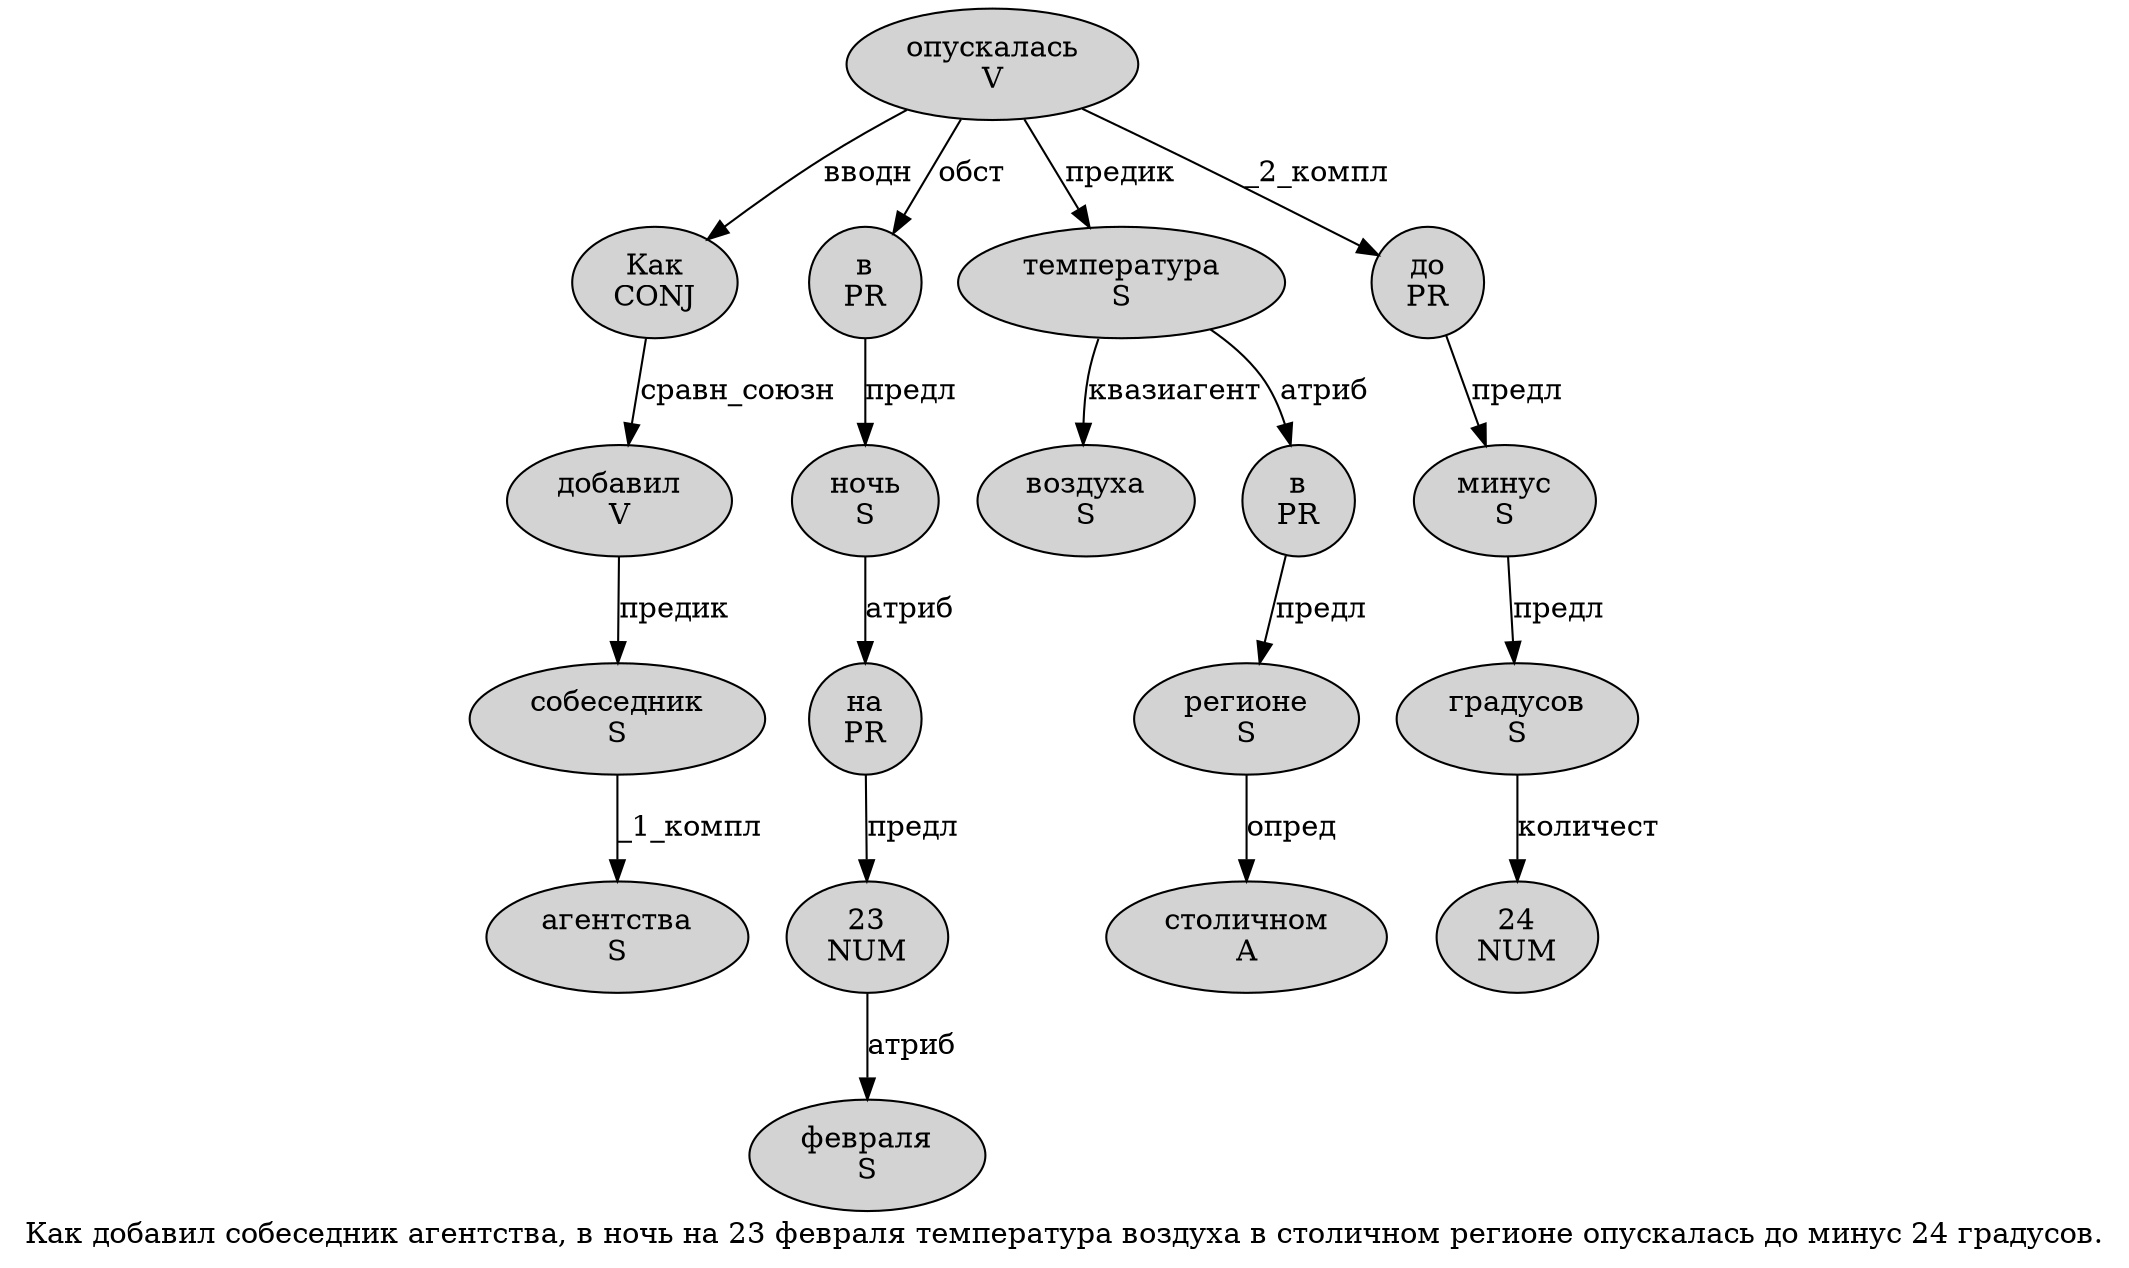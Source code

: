 digraph SENTENCE_587 {
	graph [label="Как добавил собеседник агентства, в ночь на 23 февраля температура воздуха в столичном регионе опускалась до минус 24 градусов."]
	node [style=filled]
		0 [label="Как
CONJ" color="" fillcolor=lightgray penwidth=1 shape=ellipse]
		1 [label="добавил
V" color="" fillcolor=lightgray penwidth=1 shape=ellipse]
		2 [label="собеседник
S" color="" fillcolor=lightgray penwidth=1 shape=ellipse]
		3 [label="агентства
S" color="" fillcolor=lightgray penwidth=1 shape=ellipse]
		5 [label="в
PR" color="" fillcolor=lightgray penwidth=1 shape=ellipse]
		6 [label="ночь
S" color="" fillcolor=lightgray penwidth=1 shape=ellipse]
		7 [label="на
PR" color="" fillcolor=lightgray penwidth=1 shape=ellipse]
		8 [label="23
NUM" color="" fillcolor=lightgray penwidth=1 shape=ellipse]
		9 [label="февраля
S" color="" fillcolor=lightgray penwidth=1 shape=ellipse]
		10 [label="температура
S" color="" fillcolor=lightgray penwidth=1 shape=ellipse]
		11 [label="воздуха
S" color="" fillcolor=lightgray penwidth=1 shape=ellipse]
		12 [label="в
PR" color="" fillcolor=lightgray penwidth=1 shape=ellipse]
		13 [label="столичном
A" color="" fillcolor=lightgray penwidth=1 shape=ellipse]
		14 [label="регионе
S" color="" fillcolor=lightgray penwidth=1 shape=ellipse]
		15 [label="опускалась
V" color="" fillcolor=lightgray penwidth=1 shape=ellipse]
		16 [label="до
PR" color="" fillcolor=lightgray penwidth=1 shape=ellipse]
		17 [label="минус
S" color="" fillcolor=lightgray penwidth=1 shape=ellipse]
		18 [label="24
NUM" color="" fillcolor=lightgray penwidth=1 shape=ellipse]
		19 [label="градусов
S" color="" fillcolor=lightgray penwidth=1 shape=ellipse]
			5 -> 6 [label="предл"]
			6 -> 7 [label="атриб"]
			19 -> 18 [label="количест"]
			2 -> 3 [label="_1_компл"]
			15 -> 0 [label="вводн"]
			15 -> 5 [label="обст"]
			15 -> 10 [label="предик"]
			15 -> 16 [label="_2_компл"]
			8 -> 9 [label="атриб"]
			14 -> 13 [label="опред"]
			1 -> 2 [label="предик"]
			17 -> 19 [label="предл"]
			7 -> 8 [label="предл"]
			12 -> 14 [label="предл"]
			0 -> 1 [label="сравн_союзн"]
			10 -> 11 [label="квазиагент"]
			10 -> 12 [label="атриб"]
			16 -> 17 [label="предл"]
}